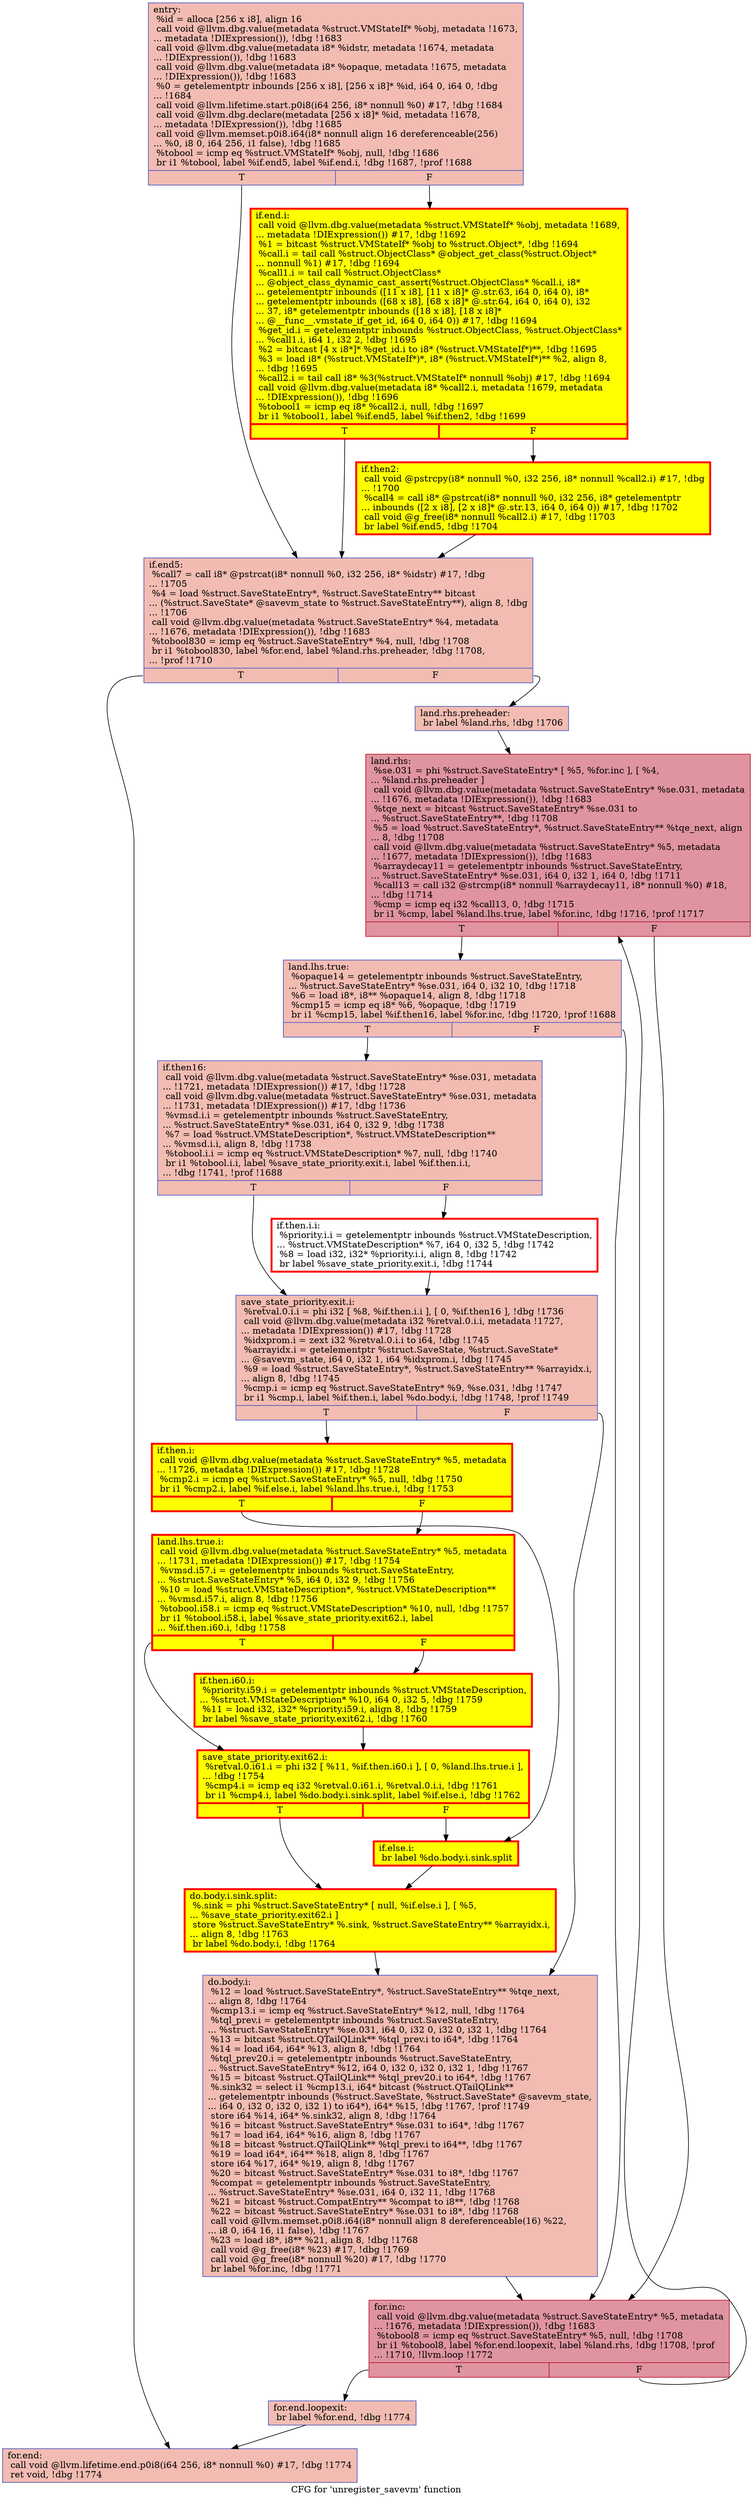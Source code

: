 digraph "CFG for 'unregister_savevm' function" {
	label="CFG for 'unregister_savevm' function";

	Node0x55b47a1d8a90 [shape=record,color="#3d50c3ff", style=filled, fillcolor="#e1675170",label="{entry:\l  %id = alloca [256 x i8], align 16\l  call void @llvm.dbg.value(metadata %struct.VMStateIf* %obj, metadata !1673,\l... metadata !DIExpression()), !dbg !1683\l  call void @llvm.dbg.value(metadata i8* %idstr, metadata !1674, metadata\l... !DIExpression()), !dbg !1683\l  call void @llvm.dbg.value(metadata i8* %opaque, metadata !1675, metadata\l... !DIExpression()), !dbg !1683\l  %0 = getelementptr inbounds [256 x i8], [256 x i8]* %id, i64 0, i64 0, !dbg\l... !1684\l  call void @llvm.lifetime.start.p0i8(i64 256, i8* nonnull %0) #17, !dbg !1684\l  call void @llvm.dbg.declare(metadata [256 x i8]* %id, metadata !1678,\l... metadata !DIExpression()), !dbg !1685\l  call void @llvm.memset.p0i8.i64(i8* nonnull align 16 dereferenceable(256)\l... %0, i8 0, i64 256, i1 false), !dbg !1685\l  %tobool = icmp eq %struct.VMStateIf* %obj, null, !dbg !1686\l  br i1 %tobool, label %if.end5, label %if.end.i, !dbg !1687, !prof !1688\l|{<s0>T|<s1>F}}"];
	Node0x55b47a1d8a90:s0 -> Node0x55b47a1d3080;
	Node0x55b47a1d8a90:s1 -> Node0x55b47a394880;
	Node0x55b47a394880 [shape=record,penwidth=3.0, style="filled", color="red", fillcolor="yellow",label="{if.end.i:                                         \l  call void @llvm.dbg.value(metadata %struct.VMStateIf* %obj, metadata !1689,\l... metadata !DIExpression()) #17, !dbg !1692\l  %1 = bitcast %struct.VMStateIf* %obj to %struct.Object*, !dbg !1694\l  %call.i = tail call %struct.ObjectClass* @object_get_class(%struct.Object*\l... nonnull %1) #17, !dbg !1694\l  %call1.i = tail call %struct.ObjectClass*\l... @object_class_dynamic_cast_assert(%struct.ObjectClass* %call.i, i8*\l... getelementptr inbounds ([11 x i8], [11 x i8]* @.str.63, i64 0, i64 0), i8*\l... getelementptr inbounds ([68 x i8], [68 x i8]* @.str.64, i64 0, i64 0), i32\l... 37, i8* getelementptr inbounds ([18 x i8], [18 x i8]*\l... @__func__.vmstate_if_get_id, i64 0, i64 0)) #17, !dbg !1694\l  %get_id.i = getelementptr inbounds %struct.ObjectClass, %struct.ObjectClass*\l... %call1.i, i64 1, i32 2, !dbg !1695\l  %2 = bitcast [4 x i8*]* %get_id.i to i8* (%struct.VMStateIf*)**, !dbg !1695\l  %3 = load i8* (%struct.VMStateIf*)*, i8* (%struct.VMStateIf*)** %2, align 8,\l... !dbg !1695\l  %call2.i = tail call i8* %3(%struct.VMStateIf* nonnull %obj) #17, !dbg !1694\l  call void @llvm.dbg.value(metadata i8* %call2.i, metadata !1679, metadata\l... !DIExpression()), !dbg !1696\l  %tobool1 = icmp eq i8* %call2.i, null, !dbg !1697\l  br i1 %tobool1, label %if.end5, label %if.then2, !dbg !1699\l|{<s0>T|<s1>F}}"];
	Node0x55b47a394880:s0 -> Node0x55b47a1d3080;
	Node0x55b47a394880:s1 -> Node0x55b479e315e0;
	Node0x55b479e315e0 [shape=record,penwidth=3.0, style="filled", color="red", fillcolor="yellow",label="{if.then2:                                         \l  call void @pstrcpy(i8* nonnull %0, i32 256, i8* nonnull %call2.i) #17, !dbg\l... !1700\l  %call4 = call i8* @pstrcat(i8* nonnull %0, i32 256, i8* getelementptr\l... inbounds ([2 x i8], [2 x i8]* @.str.13, i64 0, i64 0)) #17, !dbg !1702\l  call void @g_free(i8* nonnull %call2.i) #17, !dbg !1703\l  br label %if.end5, !dbg !1704\l}"];
	Node0x55b479e315e0 -> Node0x55b47a1d3080;
	Node0x55b47a1d3080 [shape=record,color="#3d50c3ff", style=filled, fillcolor="#e1675170",label="{if.end5:                                          \l  %call7 = call i8* @pstrcat(i8* nonnull %0, i32 256, i8* %idstr) #17, !dbg\l... !1705\l  %4 = load %struct.SaveStateEntry*, %struct.SaveStateEntry** bitcast\l... (%struct.SaveState* @savevm_state to %struct.SaveStateEntry**), align 8, !dbg\l... !1706\l  call void @llvm.dbg.value(metadata %struct.SaveStateEntry* %4, metadata\l... !1676, metadata !DIExpression()), !dbg !1683\l  %tobool830 = icmp eq %struct.SaveStateEntry* %4, null, !dbg !1708\l  br i1 %tobool830, label %for.end, label %land.rhs.preheader, !dbg !1708,\l... !prof !1710\l|{<s0>T|<s1>F}}"];
	Node0x55b47a1d3080:s0 -> Node0x55b47a216a30;
	Node0x55b47a1d3080:s1 -> Node0x55b47a4c3cf0;
	Node0x55b47a4c3cf0 [shape=record,color="#3d50c3ff", style=filled, fillcolor="#e1675170",label="{land.rhs.preheader:                               \l  br label %land.rhs, !dbg !1706\l}"];
	Node0x55b47a4c3cf0 -> Node0x55b47a217080;
	Node0x55b47a217080 [shape=record,color="#b70d28ff", style=filled, fillcolor="#b70d2870",label="{land.rhs:                                         \l  %se.031 = phi %struct.SaveStateEntry* [ %5, %for.inc ], [ %4,\l... %land.rhs.preheader ]\l  call void @llvm.dbg.value(metadata %struct.SaveStateEntry* %se.031, metadata\l... !1676, metadata !DIExpression()), !dbg !1683\l  %tqe_next = bitcast %struct.SaveStateEntry* %se.031 to\l... %struct.SaveStateEntry**, !dbg !1708\l  %5 = load %struct.SaveStateEntry*, %struct.SaveStateEntry** %tqe_next, align\l... 8, !dbg !1708\l  call void @llvm.dbg.value(metadata %struct.SaveStateEntry* %5, metadata\l... !1677, metadata !DIExpression()), !dbg !1683\l  %arraydecay11 = getelementptr inbounds %struct.SaveStateEntry,\l... %struct.SaveStateEntry* %se.031, i64 0, i32 1, i64 0, !dbg !1711\l  %call13 = call i32 @strcmp(i8* nonnull %arraydecay11, i8* nonnull %0) #18,\l... !dbg !1714\l  %cmp = icmp eq i32 %call13, 0, !dbg !1715\l  br i1 %cmp, label %land.lhs.true, label %for.inc, !dbg !1716, !prof !1717\l|{<s0>T|<s1>F}}"];
	Node0x55b47a217080:s0 -> Node0x55b47a217810;
	Node0x55b47a217080:s1 -> Node0x55b47a216ec0;
	Node0x55b47a217810 [shape=record,color="#3d50c3ff", style=filled, fillcolor="#e1675170",label="{land.lhs.true:                                    \l  %opaque14 = getelementptr inbounds %struct.SaveStateEntry,\l... %struct.SaveStateEntry* %se.031, i64 0, i32 10, !dbg !1718\l  %6 = load i8*, i8** %opaque14, align 8, !dbg !1718\l  %cmp15 = icmp eq i8* %6, %opaque, !dbg !1719\l  br i1 %cmp15, label %if.then16, label %for.inc, !dbg !1720, !prof !1688\l|{<s0>T|<s1>F}}"];
	Node0x55b47a217810:s0 -> Node0x55b47a217730;
	Node0x55b47a217810:s1 -> Node0x55b47a216ec0;
	Node0x55b47a217730 [shape=record,color="#3d50c3ff", style=filled, fillcolor="#e1675170",label="{if.then16:                                        \l  call void @llvm.dbg.value(metadata %struct.SaveStateEntry* %se.031, metadata\l... !1721, metadata !DIExpression()) #17, !dbg !1728\l  call void @llvm.dbg.value(metadata %struct.SaveStateEntry* %se.031, metadata\l... !1731, metadata !DIExpression()) #17, !dbg !1736\l  %vmsd.i.i = getelementptr inbounds %struct.SaveStateEntry,\l... %struct.SaveStateEntry* %se.031, i64 0, i32 9, !dbg !1738\l  %7 = load %struct.VMStateDescription*, %struct.VMStateDescription**\l... %vmsd.i.i, align 8, !dbg !1738\l  %tobool.i.i = icmp eq %struct.VMStateDescription* %7, null, !dbg !1740\l  br i1 %tobool.i.i, label %save_state_priority.exit.i, label %if.then.i.i,\l... !dbg !1741, !prof !1688\l|{<s0>T|<s1>F}}"];
	Node0x55b47a217730:s0 -> Node0x55b47a16bed0;
	Node0x55b47a217730:s1 -> Node0x55b47a20c560;
	Node0x55b47a20c560 [shape=record,penwidth=3.0, color="red",label="{if.then.i.i:                                      \l  %priority.i.i = getelementptr inbounds %struct.VMStateDescription,\l... %struct.VMStateDescription* %7, i64 0, i32 5, !dbg !1742\l  %8 = load i32, i32* %priority.i.i, align 8, !dbg !1742\l  br label %save_state_priority.exit.i, !dbg !1744\l}"];
	Node0x55b47a20c560 -> Node0x55b47a16bed0;
	Node0x55b47a16bed0 [shape=record,color="#3d50c3ff", style=filled, fillcolor="#e1675170",label="{save_state_priority.exit.i:                       \l  %retval.0.i.i = phi i32 [ %8, %if.then.i.i ], [ 0, %if.then16 ], !dbg !1736\l  call void @llvm.dbg.value(metadata i32 %retval.0.i.i, metadata !1727,\l... metadata !DIExpression()) #17, !dbg !1728\l  %idxprom.i = zext i32 %retval.0.i.i to i64, !dbg !1745\l  %arrayidx.i = getelementptr %struct.SaveState, %struct.SaveState*\l... @savevm_state, i64 0, i32 1, i64 %idxprom.i, !dbg !1745\l  %9 = load %struct.SaveStateEntry*, %struct.SaveStateEntry** %arrayidx.i,\l... align 8, !dbg !1745\l  %cmp.i = icmp eq %struct.SaveStateEntry* %9, %se.031, !dbg !1747\l  br i1 %cmp.i, label %if.then.i, label %do.body.i, !dbg !1748, !prof !1749\l|{<s0>T|<s1>F}}"];
	Node0x55b47a16bed0:s0 -> Node0x55b47a441c80;
	Node0x55b47a16bed0:s1 -> Node0x55b47a61ffc0;
	Node0x55b47a441c80 [shape=record,penwidth=3.0, style="filled", color="red", fillcolor="yellow",label="{if.then.i:                                        \l  call void @llvm.dbg.value(metadata %struct.SaveStateEntry* %5, metadata\l... !1726, metadata !DIExpression()) #17, !dbg !1728\l  %cmp2.i = icmp eq %struct.SaveStateEntry* %5, null, !dbg !1750\l  br i1 %cmp2.i, label %if.else.i, label %land.lhs.true.i, !dbg !1753\l|{<s0>T|<s1>F}}"];
	Node0x55b47a441c80:s0 -> Node0x55b47a5b8900;
	Node0x55b47a441c80:s1 -> Node0x55b47a593ae0;
	Node0x55b47a593ae0 [shape=record,penwidth=3.0, style="filled", color="red", fillcolor="yellow",label="{land.lhs.true.i:                                  \l  call void @llvm.dbg.value(metadata %struct.SaveStateEntry* %5, metadata\l... !1731, metadata !DIExpression()) #17, !dbg !1754\l  %vmsd.i57.i = getelementptr inbounds %struct.SaveStateEntry,\l... %struct.SaveStateEntry* %5, i64 0, i32 9, !dbg !1756\l  %10 = load %struct.VMStateDescription*, %struct.VMStateDescription**\l... %vmsd.i57.i, align 8, !dbg !1756\l  %tobool.i58.i = icmp eq %struct.VMStateDescription* %10, null, !dbg !1757\l  br i1 %tobool.i58.i, label %save_state_priority.exit62.i, label\l... %if.then.i60.i, !dbg !1758\l|{<s0>T|<s1>F}}"];
	Node0x55b47a593ae0:s0 -> Node0x55b47a2aff40;
	Node0x55b47a593ae0:s1 -> Node0x55b47a589480;
	Node0x55b47a589480 [shape=record,penwidth=3.0, style="filled", color="red", fillcolor="yellow",label="{if.then.i60.i:                                    \l  %priority.i59.i = getelementptr inbounds %struct.VMStateDescription,\l... %struct.VMStateDescription* %10, i64 0, i32 5, !dbg !1759\l  %11 = load i32, i32* %priority.i59.i, align 8, !dbg !1759\l  br label %save_state_priority.exit62.i, !dbg !1760\l}"];
	Node0x55b47a589480 -> Node0x55b47a2aff40;
	Node0x55b47a2aff40 [shape=record,penwidth=3.0, style="filled", color="red", fillcolor="yellow",label="{save_state_priority.exit62.i:                     \l  %retval.0.i61.i = phi i32 [ %11, %if.then.i60.i ], [ 0, %land.lhs.true.i ],\l... !dbg !1754\l  %cmp4.i = icmp eq i32 %retval.0.i61.i, %retval.0.i.i, !dbg !1761\l  br i1 %cmp4.i, label %do.body.i.sink.split, label %if.else.i, !dbg !1762\l|{<s0>T|<s1>F}}"];
	Node0x55b47a2aff40:s0 -> Node0x55b47a5f2160;
	Node0x55b47a2aff40:s1 -> Node0x55b47a5b8900;
	Node0x55b47a5b8900 [shape=record,penwidth=3.0, style="filled", color="red", fillcolor="yellow",label="{if.else.i:                                        \l  br label %do.body.i.sink.split\l}"];
	Node0x55b47a5b8900 -> Node0x55b47a5f2160;
	Node0x55b47a5f2160 [shape=record,penwidth=3.0, style="filled", color="red", fillcolor="yellow",label="{do.body.i.sink.split:                             \l  %.sink = phi %struct.SaveStateEntry* [ null, %if.else.i ], [ %5,\l... %save_state_priority.exit62.i ]\l  store %struct.SaveStateEntry* %.sink, %struct.SaveStateEntry** %arrayidx.i,\l... align 8, !dbg !1763\l  br label %do.body.i, !dbg !1764\l}"];
	Node0x55b47a5f2160 -> Node0x55b47a61ffc0;
	Node0x55b47a61ffc0 [shape=record,color="#3d50c3ff", style=filled, fillcolor="#e1675170",label="{do.body.i:                                        \l  %12 = load %struct.SaveStateEntry*, %struct.SaveStateEntry** %tqe_next,\l... align 8, !dbg !1764\l  %cmp13.i = icmp eq %struct.SaveStateEntry* %12, null, !dbg !1764\l  %tql_prev.i = getelementptr inbounds %struct.SaveStateEntry,\l... %struct.SaveStateEntry* %se.031, i64 0, i32 0, i32 0, i32 1, !dbg !1764\l  %13 = bitcast %struct.QTailQLink** %tql_prev.i to i64*, !dbg !1764\l  %14 = load i64, i64* %13, align 8, !dbg !1764\l  %tql_prev20.i = getelementptr inbounds %struct.SaveStateEntry,\l... %struct.SaveStateEntry* %12, i64 0, i32 0, i32 0, i32 1, !dbg !1767\l  %15 = bitcast %struct.QTailQLink** %tql_prev20.i to i64*, !dbg !1767\l  %.sink32 = select i1 %cmp13.i, i64* bitcast (%struct.QTailQLink**\l... getelementptr inbounds (%struct.SaveState, %struct.SaveState* @savevm_state,\l... i64 0, i32 0, i32 0, i32 1) to i64*), i64* %15, !dbg !1767, !prof !1749\l  store i64 %14, i64* %.sink32, align 8, !dbg !1764\l  %16 = bitcast %struct.SaveStateEntry* %se.031 to i64*, !dbg !1767\l  %17 = load i64, i64* %16, align 8, !dbg !1767\l  %18 = bitcast %struct.QTailQLink** %tql_prev.i to i64**, !dbg !1767\l  %19 = load i64*, i64** %18, align 8, !dbg !1767\l  store i64 %17, i64* %19, align 8, !dbg !1767\l  %20 = bitcast %struct.SaveStateEntry* %se.031 to i8*, !dbg !1767\l  %compat = getelementptr inbounds %struct.SaveStateEntry,\l... %struct.SaveStateEntry* %se.031, i64 0, i32 11, !dbg !1768\l  %21 = bitcast %struct.CompatEntry** %compat to i8**, !dbg !1768\l  %22 = bitcast %struct.SaveStateEntry* %se.031 to i8*, !dbg !1768\l  call void @llvm.memset.p0i8.i64(i8* nonnull align 8 dereferenceable(16) %22,\l... i8 0, i64 16, i1 false), !dbg !1767\l  %23 = load i8*, i8** %21, align 8, !dbg !1768\l  call void @g_free(i8* %23) #17, !dbg !1769\l  call void @g_free(i8* nonnull %20) #17, !dbg !1770\l  br label %for.inc, !dbg !1771\l}"];
	Node0x55b47a61ffc0 -> Node0x55b47a216ec0;
	Node0x55b47a216ec0 [shape=record,color="#b70d28ff", style=filled, fillcolor="#b70d2870",label="{for.inc:                                          \l  call void @llvm.dbg.value(metadata %struct.SaveStateEntry* %5, metadata\l... !1676, metadata !DIExpression()), !dbg !1683\l  %tobool8 = icmp eq %struct.SaveStateEntry* %5, null, !dbg !1708\l  br i1 %tobool8, label %for.end.loopexit, label %land.rhs, !dbg !1708, !prof\l... !1710, !llvm.loop !1772\l|{<s0>T|<s1>F}}"];
	Node0x55b47a216ec0:s0 -> Node0x55b47a61bdb0;
	Node0x55b47a216ec0:s1 -> Node0x55b47a217080;
	Node0x55b47a61bdb0 [shape=record,color="#3d50c3ff", style=filled, fillcolor="#e1675170",label="{for.end.loopexit:                                 \l  br label %for.end, !dbg !1774\l}"];
	Node0x55b47a61bdb0 -> Node0x55b47a216a30;
	Node0x55b47a216a30 [shape=record,color="#3d50c3ff", style=filled, fillcolor="#e1675170",label="{for.end:                                          \l  call void @llvm.lifetime.end.p0i8(i64 256, i8* nonnull %0) #17, !dbg !1774\l  ret void, !dbg !1774\l}"];
}
